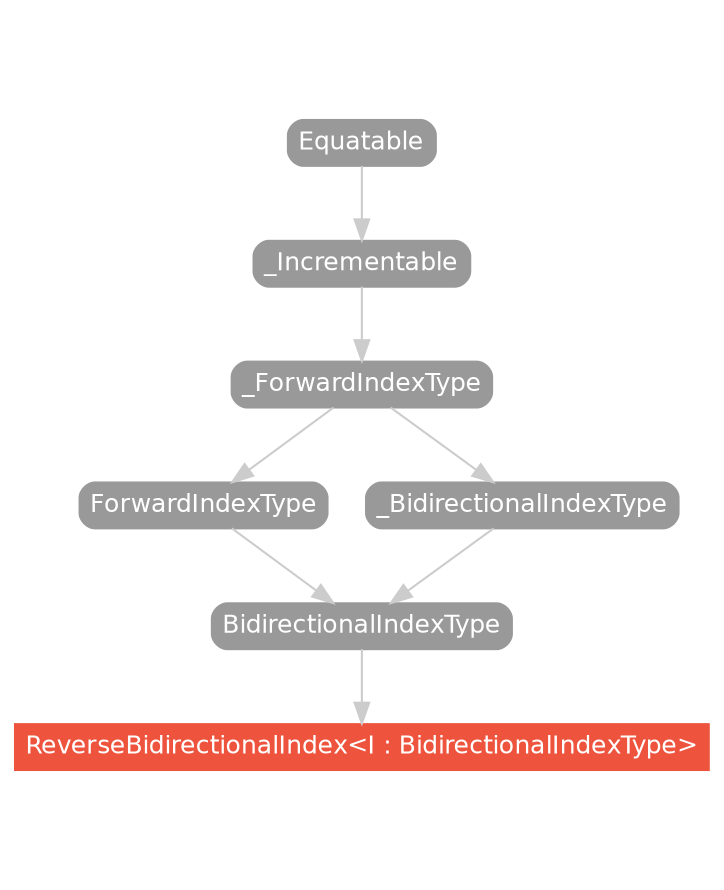 strict digraph "ReverseBidirectionalIndex<I : BidirectionalIndexType> - Type Hierarchy - SwiftDoc.org" {
    pad="0.1,0.8"
    node [shape=box, style="filled,rounded", color="#999999", fillcolor="#999999", fontcolor=white, fontname=Helvetica, fontnames="Helvetica,sansserif", fontsize=12, margin="0.07,0.05", height="0.3"]
    edge [color="#cccccc"]
    "BidirectionalIndexType" [URL="/protocol/BidirectionalIndexType/hierarchy/"]
    "Equatable" [URL="/protocol/Equatable/hierarchy/"]
    "ForwardIndexType" [URL="/protocol/ForwardIndexType/hierarchy/"]
    "ReverseBidirectionalIndex<I : BidirectionalIndexType>" [URL="/type/ReverseBidirectionalIndex/", style="filled", fillcolor="#ee543d", color="#ee543d"]
    "_BidirectionalIndexType" [URL="/protocol/_BidirectionalIndexType/hierarchy/"]
    "_ForwardIndexType" [URL="/protocol/_ForwardIndexType/hierarchy/"]
    "_Incrementable" [URL="/protocol/_Incrementable/hierarchy/"]    "BidirectionalIndexType" -> "ReverseBidirectionalIndex<I : BidirectionalIndexType>"
    "ForwardIndexType" -> "BidirectionalIndexType"
    "_BidirectionalIndexType" -> "BidirectionalIndexType"
    "_ForwardIndexType" -> "ForwardIndexType"
    "_Incrementable" -> "_ForwardIndexType"
    "Equatable" -> "_Incrementable"
    "_ForwardIndexType" -> "_BidirectionalIndexType"
    "_Incrementable" -> "_ForwardIndexType"
    "Equatable" -> "_Incrementable"
    subgraph Types {
        rank = max; "ReverseBidirectionalIndex<I : BidirectionalIndexType>";
    }
}